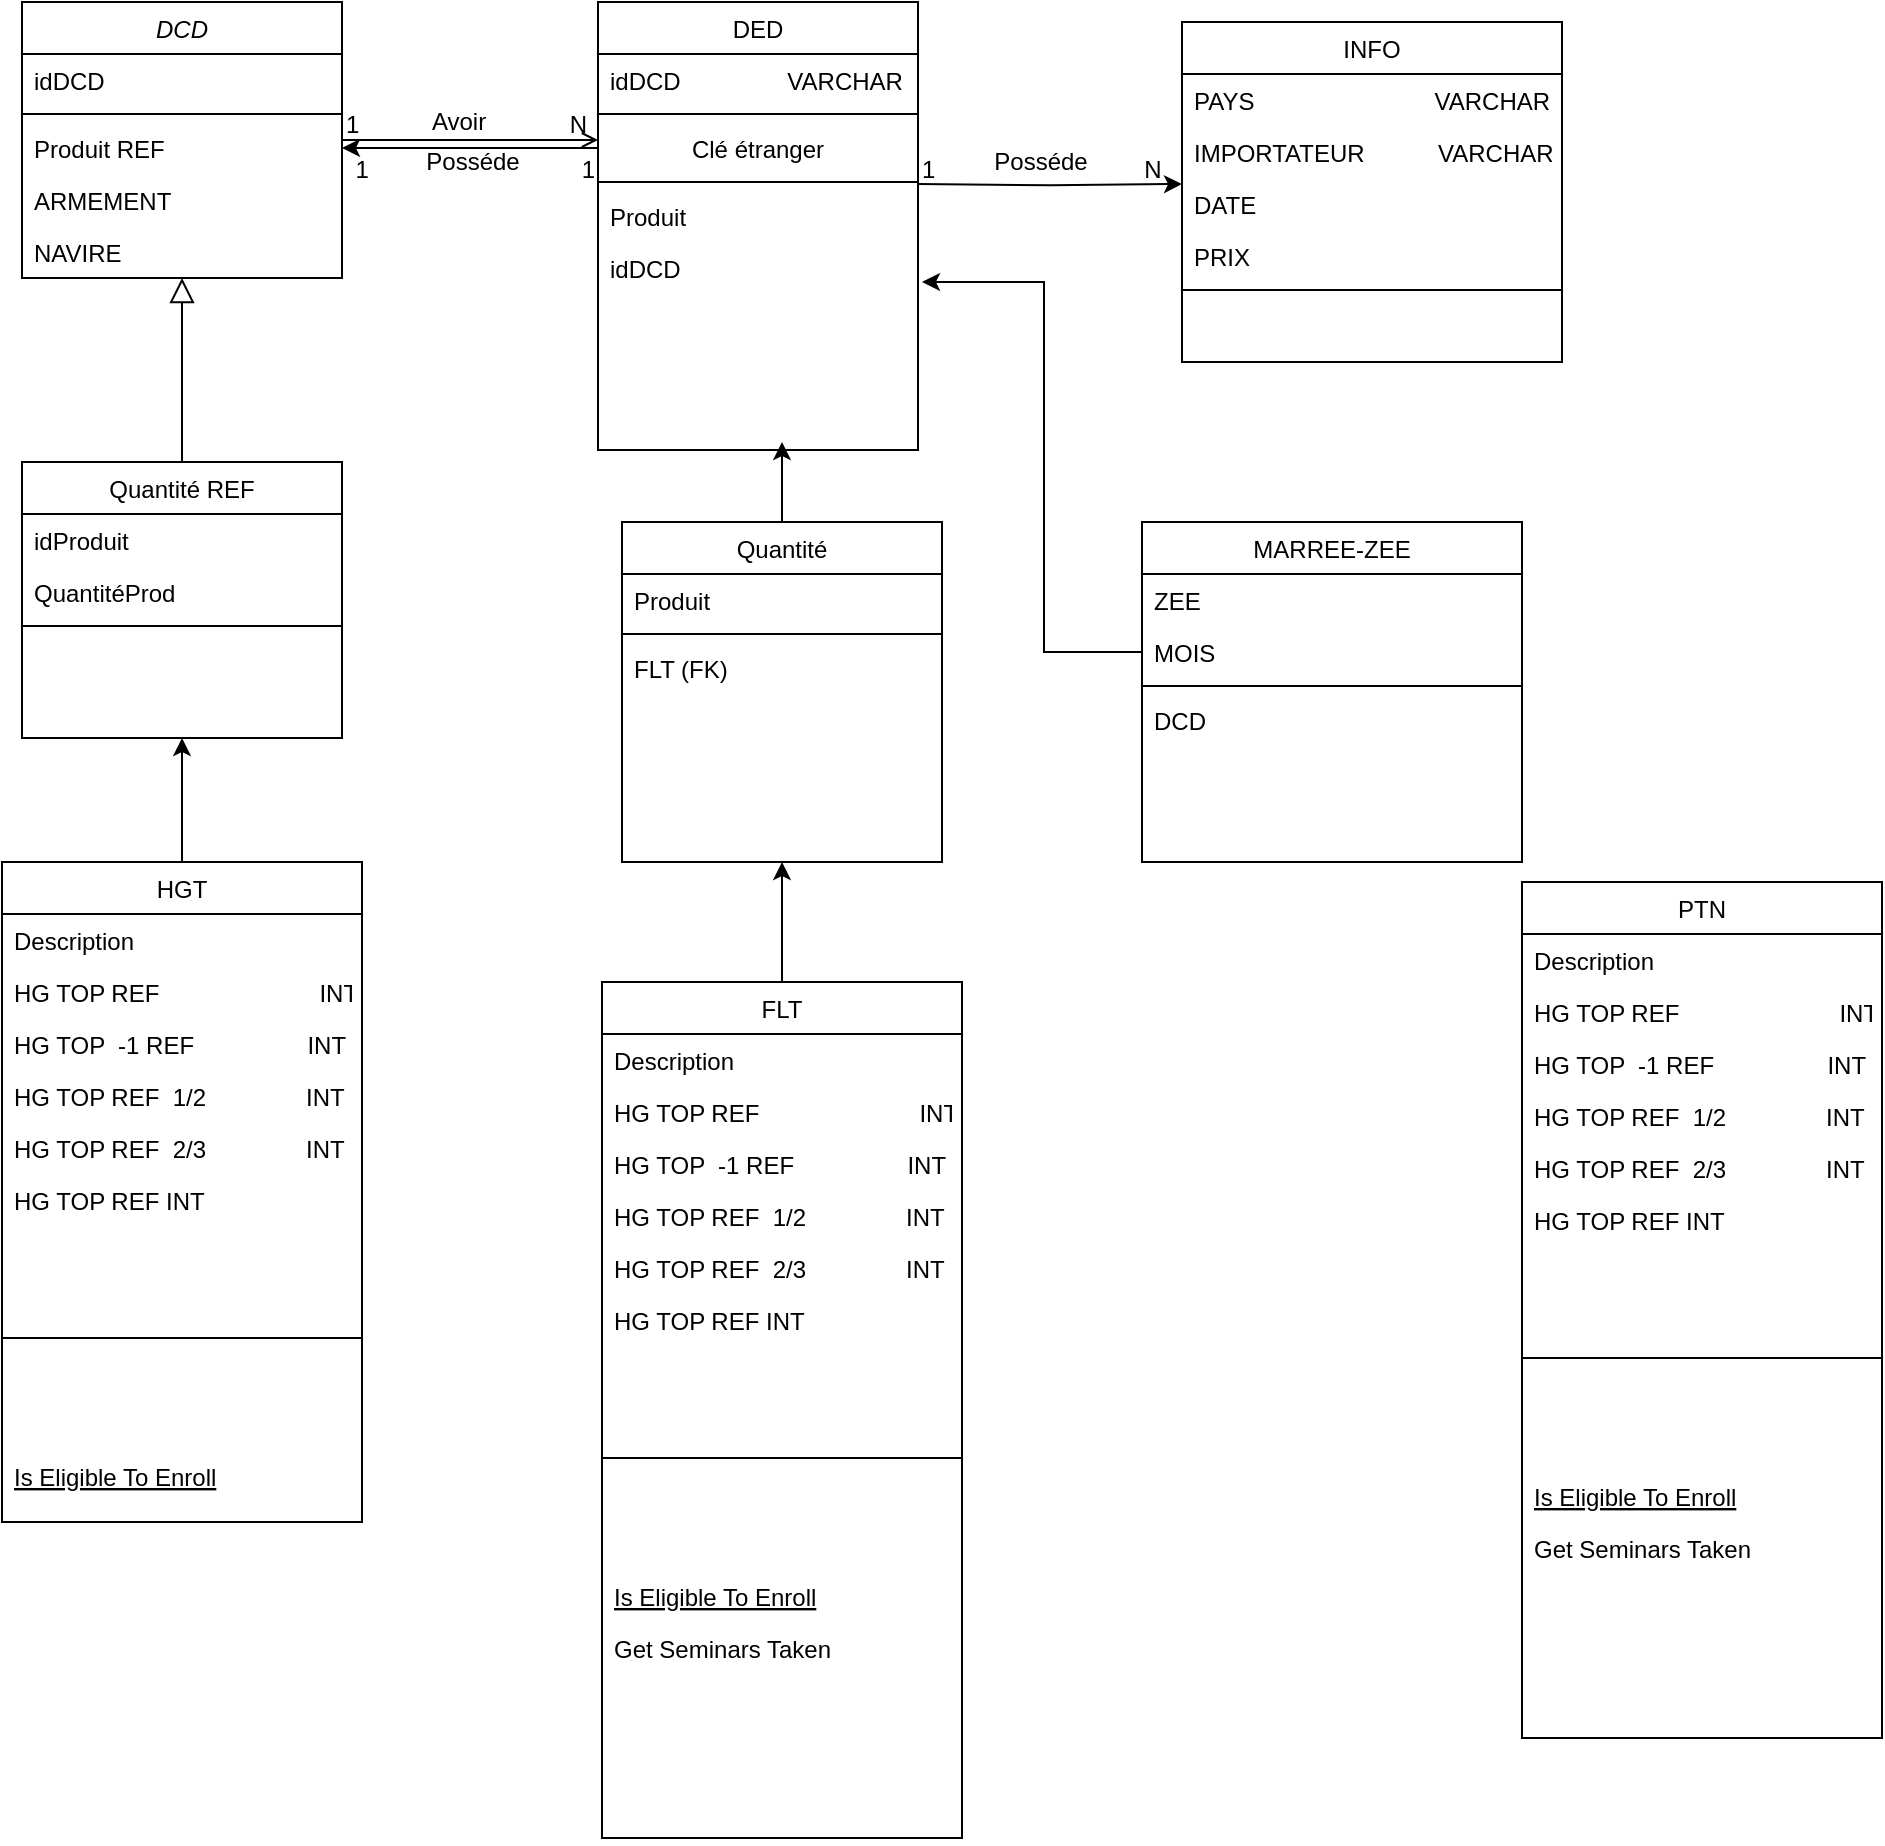<mxfile version="23.1.2" type="github">
  <diagram id="C5RBs43oDa-KdzZeNtuy" name="Page-1">
    <mxGraphModel dx="1194" dy="877" grid="1" gridSize="10" guides="1" tooltips="1" connect="1" arrows="1" fold="1" page="1" pageScale="1" pageWidth="827" pageHeight="1169" math="0" shadow="0">
      <root>
        <mxCell id="WIyWlLk6GJQsqaUBKTNV-0" />
        <mxCell id="WIyWlLk6GJQsqaUBKTNV-1" parent="WIyWlLk6GJQsqaUBKTNV-0" />
        <mxCell id="zkfFHV4jXpPFQw0GAbJ--0" value="DCD" style="swimlane;fontStyle=2;align=center;verticalAlign=top;childLayout=stackLayout;horizontal=1;startSize=26;horizontalStack=0;resizeParent=1;resizeLast=0;collapsible=1;marginBottom=0;rounded=0;shadow=0;strokeWidth=1;" parent="WIyWlLk6GJQsqaUBKTNV-1" vertex="1">
          <mxGeometry x="130" y="30" width="160" height="138" as="geometry">
            <mxRectangle x="230" y="140" width="160" height="26" as="alternateBounds" />
          </mxGeometry>
        </mxCell>
        <mxCell id="zkfFHV4jXpPFQw0GAbJ--1" value="idDCD" style="text;align=left;verticalAlign=top;spacingLeft=4;spacingRight=4;overflow=hidden;rotatable=0;points=[[0,0.5],[1,0.5]];portConstraint=eastwest;" parent="zkfFHV4jXpPFQw0GAbJ--0" vertex="1">
          <mxGeometry y="26" width="160" height="26" as="geometry" />
        </mxCell>
        <mxCell id="zkfFHV4jXpPFQw0GAbJ--4" value="" style="line;html=1;strokeWidth=1;align=left;verticalAlign=middle;spacingTop=-1;spacingLeft=3;spacingRight=3;rotatable=0;labelPosition=right;points=[];portConstraint=eastwest;" parent="zkfFHV4jXpPFQw0GAbJ--0" vertex="1">
          <mxGeometry y="52" width="160" height="8" as="geometry" />
        </mxCell>
        <mxCell id="zkfFHV4jXpPFQw0GAbJ--5" value="Produit REF" style="text;align=left;verticalAlign=top;spacingLeft=4;spacingRight=4;overflow=hidden;rotatable=0;points=[[0,0.5],[1,0.5]];portConstraint=eastwest;" parent="zkfFHV4jXpPFQw0GAbJ--0" vertex="1">
          <mxGeometry y="60" width="160" height="26" as="geometry" />
        </mxCell>
        <mxCell id="qgcwNALDDDJDEwrhftnE-55" value="ARMEMENT" style="text;align=left;verticalAlign=top;spacingLeft=4;spacingRight=4;overflow=hidden;rotatable=0;points=[[0,0.5],[1,0.5]];portConstraint=eastwest;" vertex="1" parent="zkfFHV4jXpPFQw0GAbJ--0">
          <mxGeometry y="86" width="160" height="26" as="geometry" />
        </mxCell>
        <mxCell id="qgcwNALDDDJDEwrhftnE-56" value="NAVIRE" style="text;align=left;verticalAlign=top;spacingLeft=4;spacingRight=4;overflow=hidden;rotatable=0;points=[[0,0.5],[1,0.5]];portConstraint=eastwest;" vertex="1" parent="zkfFHV4jXpPFQw0GAbJ--0">
          <mxGeometry y="112" width="160" height="26" as="geometry" />
        </mxCell>
        <mxCell id="zkfFHV4jXpPFQw0GAbJ--6" value="Quantité REF" style="swimlane;fontStyle=0;align=center;verticalAlign=top;childLayout=stackLayout;horizontal=1;startSize=26;horizontalStack=0;resizeParent=1;resizeLast=0;collapsible=1;marginBottom=0;rounded=0;shadow=0;strokeWidth=1;" parent="WIyWlLk6GJQsqaUBKTNV-1" vertex="1">
          <mxGeometry x="130" y="260" width="160" height="138" as="geometry">
            <mxRectangle x="130" y="380" width="160" height="26" as="alternateBounds" />
          </mxGeometry>
        </mxCell>
        <mxCell id="zkfFHV4jXpPFQw0GAbJ--7" value="idProduit&#xa;" style="text;align=left;verticalAlign=top;spacingLeft=4;spacingRight=4;overflow=hidden;rotatable=0;points=[[0,0.5],[1,0.5]];portConstraint=eastwest;" parent="zkfFHV4jXpPFQw0GAbJ--6" vertex="1">
          <mxGeometry y="26" width="160" height="26" as="geometry" />
        </mxCell>
        <mxCell id="qgcwNALDDDJDEwrhftnE-77" value="QuantitéProd&#xa;" style="text;align=left;verticalAlign=top;spacingLeft=4;spacingRight=4;overflow=hidden;rotatable=0;points=[[0,0.5],[1,0.5]];portConstraint=eastwest;" vertex="1" parent="zkfFHV4jXpPFQw0GAbJ--6">
          <mxGeometry y="52" width="160" height="26" as="geometry" />
        </mxCell>
        <mxCell id="zkfFHV4jXpPFQw0GAbJ--9" value="" style="line;html=1;strokeWidth=1;align=left;verticalAlign=middle;spacingTop=-1;spacingLeft=3;spacingRight=3;rotatable=0;labelPosition=right;points=[];portConstraint=eastwest;" parent="zkfFHV4jXpPFQw0GAbJ--6" vertex="1">
          <mxGeometry y="78" width="160" height="8" as="geometry" />
        </mxCell>
        <mxCell id="zkfFHV4jXpPFQw0GAbJ--12" value="" style="endArrow=block;endSize=10;endFill=0;shadow=0;strokeWidth=1;rounded=0;edgeStyle=elbowEdgeStyle;elbow=vertical;" parent="WIyWlLk6GJQsqaUBKTNV-1" source="zkfFHV4jXpPFQw0GAbJ--6" target="zkfFHV4jXpPFQw0GAbJ--0" edge="1">
          <mxGeometry width="160" relative="1" as="geometry">
            <mxPoint x="110" y="113" as="sourcePoint" />
            <mxPoint x="110" y="113" as="targetPoint" />
          </mxGeometry>
        </mxCell>
        <mxCell id="qgcwNALDDDJDEwrhftnE-39" style="edgeStyle=orthogonalEdgeStyle;rounded=0;orthogonalLoop=1;jettySize=auto;html=1;" edge="1" parent="WIyWlLk6GJQsqaUBKTNV-1" source="zkfFHV4jXpPFQw0GAbJ--13">
          <mxGeometry relative="1" as="geometry">
            <mxPoint x="510" y="250" as="targetPoint" />
          </mxGeometry>
        </mxCell>
        <mxCell id="zkfFHV4jXpPFQw0GAbJ--13" value="Quantité" style="swimlane;fontStyle=0;align=center;verticalAlign=top;childLayout=stackLayout;horizontal=1;startSize=26;horizontalStack=0;resizeParent=1;resizeLast=0;collapsible=1;marginBottom=0;rounded=0;shadow=0;strokeWidth=1;" parent="WIyWlLk6GJQsqaUBKTNV-1" vertex="1">
          <mxGeometry x="430" y="290" width="160" height="170" as="geometry">
            <mxRectangle x="340" y="380" width="170" height="26" as="alternateBounds" />
          </mxGeometry>
        </mxCell>
        <mxCell id="zkfFHV4jXpPFQw0GAbJ--14" value="Produit" style="text;align=left;verticalAlign=top;spacingLeft=4;spacingRight=4;overflow=hidden;rotatable=0;points=[[0,0.5],[1,0.5]];portConstraint=eastwest;" parent="zkfFHV4jXpPFQw0GAbJ--13" vertex="1">
          <mxGeometry y="26" width="160" height="26" as="geometry" />
        </mxCell>
        <mxCell id="zkfFHV4jXpPFQw0GAbJ--15" value="" style="line;html=1;strokeWidth=1;align=left;verticalAlign=middle;spacingTop=-1;spacingLeft=3;spacingRight=3;rotatable=0;labelPosition=right;points=[];portConstraint=eastwest;" parent="zkfFHV4jXpPFQw0GAbJ--13" vertex="1">
          <mxGeometry y="52" width="160" height="8" as="geometry" />
        </mxCell>
        <mxCell id="qgcwNALDDDJDEwrhftnE-46" value="FLT (FK)" style="text;align=left;verticalAlign=top;spacingLeft=4;spacingRight=4;overflow=hidden;rotatable=0;points=[[0,0.5],[1,0.5]];portConstraint=eastwest;" vertex="1" parent="zkfFHV4jXpPFQw0GAbJ--13">
          <mxGeometry y="60" width="160" height="26" as="geometry" />
        </mxCell>
        <mxCell id="zkfFHV4jXpPFQw0GAbJ--17" value="DED" style="swimlane;fontStyle=0;align=center;verticalAlign=top;childLayout=stackLayout;horizontal=1;startSize=26;horizontalStack=0;resizeParent=1;resizeLast=0;collapsible=1;marginBottom=0;rounded=0;shadow=0;strokeWidth=1;" parent="WIyWlLk6GJQsqaUBKTNV-1" vertex="1">
          <mxGeometry x="418" y="30" width="160" height="224" as="geometry">
            <mxRectangle x="550" y="140" width="160" height="26" as="alternateBounds" />
          </mxGeometry>
        </mxCell>
        <mxCell id="zkfFHV4jXpPFQw0GAbJ--18" value="idDCD                VARCHAR" style="text;align=left;verticalAlign=top;spacingLeft=4;spacingRight=4;overflow=hidden;rotatable=0;points=[[0,0.5],[1,0.5]];portConstraint=eastwest;" parent="zkfFHV4jXpPFQw0GAbJ--17" vertex="1">
          <mxGeometry y="26" width="160" height="26" as="geometry" />
        </mxCell>
        <mxCell id="qgcwNALDDDJDEwrhftnE-44" style="edgeStyle=orthogonalEdgeStyle;rounded=0;orthogonalLoop=1;jettySize=auto;html=1;" edge="1" parent="zkfFHV4jXpPFQw0GAbJ--17">
          <mxGeometry relative="1" as="geometry">
            <mxPoint x="292" y="91" as="targetPoint" />
            <mxPoint x="160" y="91.059" as="sourcePoint" />
          </mxGeometry>
        </mxCell>
        <mxCell id="zkfFHV4jXpPFQw0GAbJ--23" value="" style="line;html=1;strokeWidth=1;align=left;verticalAlign=middle;spacingTop=-1;spacingLeft=3;spacingRight=3;rotatable=0;labelPosition=right;points=[];portConstraint=eastwest;" parent="zkfFHV4jXpPFQw0GAbJ--17" vertex="1">
          <mxGeometry y="52" width="160" height="8" as="geometry" />
        </mxCell>
        <mxCell id="zkfFHV4jXpPFQw0GAbJ--24" value="Clé étranger" style="text;align=center;verticalAlign=top;spacingLeft=4;spacingRight=4;overflow=hidden;rotatable=0;points=[[0,0.5],[1,0.5]];portConstraint=eastwest;" parent="zkfFHV4jXpPFQw0GAbJ--17" vertex="1">
          <mxGeometry y="60" width="160" height="26" as="geometry" />
        </mxCell>
        <mxCell id="qgcwNALDDDJDEwrhftnE-45" value="" style="line;html=1;strokeWidth=1;align=left;verticalAlign=middle;spacingTop=-1;spacingLeft=3;spacingRight=3;rotatable=0;labelPosition=right;points=[];portConstraint=eastwest;" vertex="1" parent="zkfFHV4jXpPFQw0GAbJ--17">
          <mxGeometry y="86" width="160" height="8" as="geometry" />
        </mxCell>
        <mxCell id="zkfFHV4jXpPFQw0GAbJ--25" value="Produit" style="text;align=left;verticalAlign=top;spacingLeft=4;spacingRight=4;overflow=hidden;rotatable=0;points=[[0,0.5],[1,0.5]];portConstraint=eastwest;" parent="zkfFHV4jXpPFQw0GAbJ--17" vertex="1">
          <mxGeometry y="94" width="160" height="26" as="geometry" />
        </mxCell>
        <mxCell id="qgcwNALDDDJDEwrhftnE-47" value="idDCD" style="text;align=left;verticalAlign=top;spacingLeft=4;spacingRight=4;overflow=hidden;rotatable=0;points=[[0,0.5],[1,0.5]];portConstraint=eastwest;" vertex="1" parent="zkfFHV4jXpPFQw0GAbJ--17">
          <mxGeometry y="120" width="160" height="26" as="geometry" />
        </mxCell>
        <mxCell id="zkfFHV4jXpPFQw0GAbJ--26" value="" style="endArrow=open;shadow=0;strokeWidth=1;rounded=0;endFill=1;edgeStyle=elbowEdgeStyle;elbow=vertical;" parent="WIyWlLk6GJQsqaUBKTNV-1" source="zkfFHV4jXpPFQw0GAbJ--0" target="zkfFHV4jXpPFQw0GAbJ--17" edge="1">
          <mxGeometry x="0.5" y="41" relative="1" as="geometry">
            <mxPoint x="290" y="102" as="sourcePoint" />
            <mxPoint x="450" y="102" as="targetPoint" />
            <mxPoint x="-40" y="32" as="offset" />
          </mxGeometry>
        </mxCell>
        <mxCell id="zkfFHV4jXpPFQw0GAbJ--27" value="1" style="resizable=0;align=left;verticalAlign=bottom;labelBackgroundColor=none;fontSize=12;" parent="zkfFHV4jXpPFQw0GAbJ--26" connectable="0" vertex="1">
          <mxGeometry x="-1" relative="1" as="geometry">
            <mxPoint y="1" as="offset" />
          </mxGeometry>
        </mxCell>
        <mxCell id="zkfFHV4jXpPFQw0GAbJ--28" value="N" style="resizable=0;align=right;verticalAlign=bottom;labelBackgroundColor=none;fontSize=12;" parent="zkfFHV4jXpPFQw0GAbJ--26" connectable="0" vertex="1">
          <mxGeometry x="1" relative="1" as="geometry">
            <mxPoint x="-4" y="1" as="offset" />
          </mxGeometry>
        </mxCell>
        <mxCell id="zkfFHV4jXpPFQw0GAbJ--29" value="Avoir" style="text;html=1;resizable=0;points=[];;align=center;verticalAlign=middle;labelBackgroundColor=none;rounded=0;shadow=0;strokeWidth=1;fontSize=12;" parent="zkfFHV4jXpPFQw0GAbJ--26" vertex="1" connectable="0">
          <mxGeometry x="0.5" y="49" relative="1" as="geometry">
            <mxPoint x="-38" y="40" as="offset" />
          </mxGeometry>
        </mxCell>
        <mxCell id="qgcwNALDDDJDEwrhftnE-63" style="edgeStyle=orthogonalEdgeStyle;rounded=0;orthogonalLoop=1;jettySize=auto;html=1;entryX=0.5;entryY=1;entryDx=0;entryDy=0;" edge="1" parent="WIyWlLk6GJQsqaUBKTNV-1" source="qgcwNALDDDJDEwrhftnE-0" target="zkfFHV4jXpPFQw0GAbJ--6">
          <mxGeometry relative="1" as="geometry" />
        </mxCell>
        <mxCell id="qgcwNALDDDJDEwrhftnE-0" value="HGT" style="swimlane;fontStyle=0;align=center;verticalAlign=top;childLayout=stackLayout;horizontal=1;startSize=26;horizontalStack=0;resizeParent=1;resizeLast=0;collapsible=1;marginBottom=0;rounded=0;shadow=0;strokeWidth=1;" vertex="1" parent="WIyWlLk6GJQsqaUBKTNV-1">
          <mxGeometry x="120" y="460" width="180" height="330" as="geometry">
            <mxRectangle x="130" y="380" width="160" height="26" as="alternateBounds" />
          </mxGeometry>
        </mxCell>
        <mxCell id="qgcwNALDDDJDEwrhftnE-1" value="Description" style="text;align=left;verticalAlign=top;spacingLeft=4;spacingRight=4;overflow=hidden;rotatable=0;points=[[0,0.5],[1,0.5]];portConstraint=eastwest;" vertex="1" parent="qgcwNALDDDJDEwrhftnE-0">
          <mxGeometry y="26" width="180" height="26" as="geometry" />
        </mxCell>
        <mxCell id="qgcwNALDDDJDEwrhftnE-2" value="HG TOP REF                        INT" style="text;align=left;verticalAlign=top;spacingLeft=4;spacingRight=4;overflow=hidden;rotatable=0;points=[[0,0.5],[1,0.5]];portConstraint=eastwest;rounded=0;shadow=0;html=0;" vertex="1" parent="qgcwNALDDDJDEwrhftnE-0">
          <mxGeometry y="52" width="180" height="26" as="geometry" />
        </mxCell>
        <mxCell id="qgcwNALDDDJDEwrhftnE-10" value="HG TOP  -1 REF                 INT" style="text;align=left;verticalAlign=top;spacingLeft=4;spacingRight=4;overflow=hidden;rotatable=0;points=[[0,0.5],[1,0.5]];portConstraint=eastwest;rounded=0;shadow=0;html=0;" vertex="1" parent="qgcwNALDDDJDEwrhftnE-0">
          <mxGeometry y="78" width="180" height="26" as="geometry" />
        </mxCell>
        <mxCell id="qgcwNALDDDJDEwrhftnE-11" value="HG TOP REF  1/2               INT" style="text;align=left;verticalAlign=top;spacingLeft=4;spacingRight=4;overflow=hidden;rotatable=0;points=[[0,0.5],[1,0.5]];portConstraint=eastwest;rounded=0;shadow=0;html=0;" vertex="1" parent="qgcwNALDDDJDEwrhftnE-0">
          <mxGeometry y="104" width="180" height="26" as="geometry" />
        </mxCell>
        <mxCell id="qgcwNALDDDJDEwrhftnE-12" value="HG TOP REF  2/3               INT" style="text;align=left;verticalAlign=top;spacingLeft=4;spacingRight=4;overflow=hidden;rotatable=0;points=[[0,0.5],[1,0.5]];portConstraint=eastwest;rounded=0;shadow=0;html=0;" vertex="1" parent="qgcwNALDDDJDEwrhftnE-0">
          <mxGeometry y="130" width="180" height="26" as="geometry" />
        </mxCell>
        <mxCell id="qgcwNALDDDJDEwrhftnE-13" value="HG TOP REF INT" style="text;align=left;verticalAlign=top;spacingLeft=4;spacingRight=4;overflow=hidden;rotatable=0;points=[[0,0.5],[1,0.5]];portConstraint=eastwest;rounded=0;shadow=0;html=0;" vertex="1" parent="qgcwNALDDDJDEwrhftnE-0">
          <mxGeometry y="156" width="180" height="26" as="geometry" />
        </mxCell>
        <mxCell id="qgcwNALDDDJDEwrhftnE-3" value="" style="line;html=1;strokeWidth=1;align=left;verticalAlign=middle;spacingTop=-1;spacingLeft=3;spacingRight=3;rotatable=0;labelPosition=right;points=[];portConstraint=eastwest;" vertex="1" parent="qgcwNALDDDJDEwrhftnE-0">
          <mxGeometry y="182" width="180" height="112" as="geometry" />
        </mxCell>
        <mxCell id="qgcwNALDDDJDEwrhftnE-4" value="Is Eligible To Enroll" style="text;align=left;verticalAlign=top;spacingLeft=4;spacingRight=4;overflow=hidden;rotatable=0;points=[[0,0.5],[1,0.5]];portConstraint=eastwest;fontStyle=4" vertex="1" parent="qgcwNALDDDJDEwrhftnE-0">
          <mxGeometry y="294" width="180" height="26" as="geometry" />
        </mxCell>
        <mxCell id="qgcwNALDDDJDEwrhftnE-42" style="edgeStyle=orthogonalEdgeStyle;rounded=0;orthogonalLoop=1;jettySize=auto;html=1;entryX=0.5;entryY=1;entryDx=0;entryDy=0;" edge="1" parent="WIyWlLk6GJQsqaUBKTNV-1" source="qgcwNALDDDJDEwrhftnE-15" target="zkfFHV4jXpPFQw0GAbJ--13">
          <mxGeometry relative="1" as="geometry" />
        </mxCell>
        <mxCell id="qgcwNALDDDJDEwrhftnE-15" value="FLT" style="swimlane;fontStyle=0;align=center;verticalAlign=top;childLayout=stackLayout;horizontal=1;startSize=26;horizontalStack=0;resizeParent=1;resizeLast=0;collapsible=1;marginBottom=0;rounded=0;shadow=0;strokeWidth=1;" vertex="1" parent="WIyWlLk6GJQsqaUBKTNV-1">
          <mxGeometry x="420" y="520" width="180" height="428" as="geometry">
            <mxRectangle x="130" y="380" width="160" height="26" as="alternateBounds" />
          </mxGeometry>
        </mxCell>
        <mxCell id="qgcwNALDDDJDEwrhftnE-16" value="Description" style="text;align=left;verticalAlign=top;spacingLeft=4;spacingRight=4;overflow=hidden;rotatable=0;points=[[0,0.5],[1,0.5]];portConstraint=eastwest;" vertex="1" parent="qgcwNALDDDJDEwrhftnE-15">
          <mxGeometry y="26" width="180" height="26" as="geometry" />
        </mxCell>
        <mxCell id="qgcwNALDDDJDEwrhftnE-17" value="HG TOP REF                        INT" style="text;align=left;verticalAlign=top;spacingLeft=4;spacingRight=4;overflow=hidden;rotatable=0;points=[[0,0.5],[1,0.5]];portConstraint=eastwest;rounded=0;shadow=0;html=0;" vertex="1" parent="qgcwNALDDDJDEwrhftnE-15">
          <mxGeometry y="52" width="180" height="26" as="geometry" />
        </mxCell>
        <mxCell id="qgcwNALDDDJDEwrhftnE-18" value="HG TOP  -1 REF                 INT" style="text;align=left;verticalAlign=top;spacingLeft=4;spacingRight=4;overflow=hidden;rotatable=0;points=[[0,0.5],[1,0.5]];portConstraint=eastwest;rounded=0;shadow=0;html=0;" vertex="1" parent="qgcwNALDDDJDEwrhftnE-15">
          <mxGeometry y="78" width="180" height="26" as="geometry" />
        </mxCell>
        <mxCell id="qgcwNALDDDJDEwrhftnE-19" value="HG TOP REF  1/2               INT" style="text;align=left;verticalAlign=top;spacingLeft=4;spacingRight=4;overflow=hidden;rotatable=0;points=[[0,0.5],[1,0.5]];portConstraint=eastwest;rounded=0;shadow=0;html=0;" vertex="1" parent="qgcwNALDDDJDEwrhftnE-15">
          <mxGeometry y="104" width="180" height="26" as="geometry" />
        </mxCell>
        <mxCell id="qgcwNALDDDJDEwrhftnE-20" value="HG TOP REF  2/3               INT" style="text;align=left;verticalAlign=top;spacingLeft=4;spacingRight=4;overflow=hidden;rotatable=0;points=[[0,0.5],[1,0.5]];portConstraint=eastwest;rounded=0;shadow=0;html=0;" vertex="1" parent="qgcwNALDDDJDEwrhftnE-15">
          <mxGeometry y="130" width="180" height="26" as="geometry" />
        </mxCell>
        <mxCell id="qgcwNALDDDJDEwrhftnE-21" value="HG TOP REF INT" style="text;align=left;verticalAlign=top;spacingLeft=4;spacingRight=4;overflow=hidden;rotatable=0;points=[[0,0.5],[1,0.5]];portConstraint=eastwest;rounded=0;shadow=0;html=0;" vertex="1" parent="qgcwNALDDDJDEwrhftnE-15">
          <mxGeometry y="156" width="180" height="26" as="geometry" />
        </mxCell>
        <mxCell id="qgcwNALDDDJDEwrhftnE-22" value="" style="line;html=1;strokeWidth=1;align=left;verticalAlign=middle;spacingTop=-1;spacingLeft=3;spacingRight=3;rotatable=0;labelPosition=right;points=[];portConstraint=eastwest;" vertex="1" parent="qgcwNALDDDJDEwrhftnE-15">
          <mxGeometry y="182" width="180" height="112" as="geometry" />
        </mxCell>
        <mxCell id="qgcwNALDDDJDEwrhftnE-23" value="Is Eligible To Enroll" style="text;align=left;verticalAlign=top;spacingLeft=4;spacingRight=4;overflow=hidden;rotatable=0;points=[[0,0.5],[1,0.5]];portConstraint=eastwest;fontStyle=4" vertex="1" parent="qgcwNALDDDJDEwrhftnE-15">
          <mxGeometry y="294" width="180" height="26" as="geometry" />
        </mxCell>
        <mxCell id="qgcwNALDDDJDEwrhftnE-5" value="Get Seminars Taken" style="text;align=left;verticalAlign=top;spacingLeft=4;spacingRight=4;overflow=hidden;rotatable=0;points=[[0,0.5],[1,0.5]];portConstraint=eastwest;" vertex="1" parent="qgcwNALDDDJDEwrhftnE-15">
          <mxGeometry y="320" width="180" height="108" as="geometry" />
        </mxCell>
        <mxCell id="qgcwNALDDDJDEwrhftnE-24" value="PTN" style="swimlane;fontStyle=0;align=center;verticalAlign=top;childLayout=stackLayout;horizontal=1;startSize=26;horizontalStack=0;resizeParent=1;resizeLast=0;collapsible=1;marginBottom=0;rounded=0;shadow=0;strokeWidth=1;" vertex="1" parent="WIyWlLk6GJQsqaUBKTNV-1">
          <mxGeometry x="880" y="470" width="180" height="428" as="geometry">
            <mxRectangle x="130" y="380" width="160" height="26" as="alternateBounds" />
          </mxGeometry>
        </mxCell>
        <mxCell id="qgcwNALDDDJDEwrhftnE-25" value="Description" style="text;align=left;verticalAlign=top;spacingLeft=4;spacingRight=4;overflow=hidden;rotatable=0;points=[[0,0.5],[1,0.5]];portConstraint=eastwest;" vertex="1" parent="qgcwNALDDDJDEwrhftnE-24">
          <mxGeometry y="26" width="180" height="26" as="geometry" />
        </mxCell>
        <mxCell id="qgcwNALDDDJDEwrhftnE-26" value="HG TOP REF                        INT" style="text;align=left;verticalAlign=top;spacingLeft=4;spacingRight=4;overflow=hidden;rotatable=0;points=[[0,0.5],[1,0.5]];portConstraint=eastwest;rounded=0;shadow=0;html=0;" vertex="1" parent="qgcwNALDDDJDEwrhftnE-24">
          <mxGeometry y="52" width="180" height="26" as="geometry" />
        </mxCell>
        <mxCell id="qgcwNALDDDJDEwrhftnE-27" value="HG TOP  -1 REF                 INT" style="text;align=left;verticalAlign=top;spacingLeft=4;spacingRight=4;overflow=hidden;rotatable=0;points=[[0,0.5],[1,0.5]];portConstraint=eastwest;rounded=0;shadow=0;html=0;" vertex="1" parent="qgcwNALDDDJDEwrhftnE-24">
          <mxGeometry y="78" width="180" height="26" as="geometry" />
        </mxCell>
        <mxCell id="qgcwNALDDDJDEwrhftnE-28" value="HG TOP REF  1/2               INT" style="text;align=left;verticalAlign=top;spacingLeft=4;spacingRight=4;overflow=hidden;rotatable=0;points=[[0,0.5],[1,0.5]];portConstraint=eastwest;rounded=0;shadow=0;html=0;" vertex="1" parent="qgcwNALDDDJDEwrhftnE-24">
          <mxGeometry y="104" width="180" height="26" as="geometry" />
        </mxCell>
        <mxCell id="qgcwNALDDDJDEwrhftnE-29" value="HG TOP REF  2/3               INT" style="text;align=left;verticalAlign=top;spacingLeft=4;spacingRight=4;overflow=hidden;rotatable=0;points=[[0,0.5],[1,0.5]];portConstraint=eastwest;rounded=0;shadow=0;html=0;" vertex="1" parent="qgcwNALDDDJDEwrhftnE-24">
          <mxGeometry y="130" width="180" height="26" as="geometry" />
        </mxCell>
        <mxCell id="qgcwNALDDDJDEwrhftnE-30" value="HG TOP REF INT" style="text;align=left;verticalAlign=top;spacingLeft=4;spacingRight=4;overflow=hidden;rotatable=0;points=[[0,0.5],[1,0.5]];portConstraint=eastwest;rounded=0;shadow=0;html=0;" vertex="1" parent="qgcwNALDDDJDEwrhftnE-24">
          <mxGeometry y="156" width="180" height="26" as="geometry" />
        </mxCell>
        <mxCell id="qgcwNALDDDJDEwrhftnE-31" value="" style="line;html=1;strokeWidth=1;align=left;verticalAlign=middle;spacingTop=-1;spacingLeft=3;spacingRight=3;rotatable=0;labelPosition=right;points=[];portConstraint=eastwest;" vertex="1" parent="qgcwNALDDDJDEwrhftnE-24">
          <mxGeometry y="182" width="180" height="112" as="geometry" />
        </mxCell>
        <mxCell id="qgcwNALDDDJDEwrhftnE-32" value="Is Eligible To Enroll" style="text;align=left;verticalAlign=top;spacingLeft=4;spacingRight=4;overflow=hidden;rotatable=0;points=[[0,0.5],[1,0.5]];portConstraint=eastwest;fontStyle=4" vertex="1" parent="qgcwNALDDDJDEwrhftnE-24">
          <mxGeometry y="294" width="180" height="26" as="geometry" />
        </mxCell>
        <mxCell id="qgcwNALDDDJDEwrhftnE-33" value="Get Seminars Taken" style="text;align=left;verticalAlign=top;spacingLeft=4;spacingRight=4;overflow=hidden;rotatable=0;points=[[0,0.5],[1,0.5]];portConstraint=eastwest;" vertex="1" parent="qgcwNALDDDJDEwrhftnE-24">
          <mxGeometry y="320" width="180" height="108" as="geometry" />
        </mxCell>
        <mxCell id="qgcwNALDDDJDEwrhftnE-35" value="INFO" style="swimlane;fontStyle=0;align=center;verticalAlign=top;childLayout=stackLayout;horizontal=1;startSize=26;horizontalStack=0;resizeParent=1;resizeLast=0;collapsible=1;marginBottom=0;rounded=0;shadow=0;strokeWidth=1;" vertex="1" parent="WIyWlLk6GJQsqaUBKTNV-1">
          <mxGeometry x="710" y="40" width="190" height="170" as="geometry">
            <mxRectangle x="340" y="380" width="170" height="26" as="alternateBounds" />
          </mxGeometry>
        </mxCell>
        <mxCell id="qgcwNALDDDJDEwrhftnE-36" value="PAYS                           VARCHAR" style="text;align=left;verticalAlign=top;spacingLeft=4;spacingRight=4;overflow=hidden;rotatable=0;points=[[0,0.5],[1,0.5]];portConstraint=eastwest;" vertex="1" parent="qgcwNALDDDJDEwrhftnE-35">
          <mxGeometry y="26" width="190" height="26" as="geometry" />
        </mxCell>
        <mxCell id="qgcwNALDDDJDEwrhftnE-38" value="IMPORTATEUR           VARCHAR" style="text;align=left;verticalAlign=top;spacingLeft=4;spacingRight=4;overflow=hidden;rotatable=0;points=[[0,0.5],[1,0.5]];portConstraint=eastwest;" vertex="1" parent="qgcwNALDDDJDEwrhftnE-35">
          <mxGeometry y="52" width="190" height="26" as="geometry" />
        </mxCell>
        <mxCell id="qgcwNALDDDJDEwrhftnE-41" value="DATE" style="text;align=left;verticalAlign=top;spacingLeft=4;spacingRight=4;overflow=hidden;rotatable=0;points=[[0,0.5],[1,0.5]];portConstraint=eastwest;" vertex="1" parent="qgcwNALDDDJDEwrhftnE-35">
          <mxGeometry y="78" width="190" height="26" as="geometry" />
        </mxCell>
        <mxCell id="qgcwNALDDDJDEwrhftnE-40" value="PRIX" style="text;align=left;verticalAlign=top;spacingLeft=4;spacingRight=4;overflow=hidden;rotatable=0;points=[[0,0.5],[1,0.5]];portConstraint=eastwest;" vertex="1" parent="qgcwNALDDDJDEwrhftnE-35">
          <mxGeometry y="104" width="190" height="26" as="geometry" />
        </mxCell>
        <mxCell id="qgcwNALDDDJDEwrhftnE-37" value="" style="line;html=1;strokeWidth=1;align=left;verticalAlign=middle;spacingTop=-1;spacingLeft=3;spacingRight=3;rotatable=0;labelPosition=right;points=[];portConstraint=eastwest;" vertex="1" parent="qgcwNALDDDJDEwrhftnE-35">
          <mxGeometry y="130" width="190" height="8" as="geometry" />
        </mxCell>
        <mxCell id="qgcwNALDDDJDEwrhftnE-48" value="MARREE-ZEE" style="swimlane;fontStyle=0;align=center;verticalAlign=top;childLayout=stackLayout;horizontal=1;startSize=26;horizontalStack=0;resizeParent=1;resizeLast=0;collapsible=1;marginBottom=0;rounded=0;shadow=0;strokeWidth=1;" vertex="1" parent="WIyWlLk6GJQsqaUBKTNV-1">
          <mxGeometry x="690" y="290" width="190" height="170" as="geometry">
            <mxRectangle x="340" y="380" width="170" height="26" as="alternateBounds" />
          </mxGeometry>
        </mxCell>
        <mxCell id="qgcwNALDDDJDEwrhftnE-49" value="ZEE" style="text;align=left;verticalAlign=top;spacingLeft=4;spacingRight=4;overflow=hidden;rotatable=0;points=[[0,0.5],[1,0.5]];portConstraint=eastwest;" vertex="1" parent="qgcwNALDDDJDEwrhftnE-48">
          <mxGeometry y="26" width="190" height="26" as="geometry" />
        </mxCell>
        <mxCell id="qgcwNALDDDJDEwrhftnE-78" style="edgeStyle=orthogonalEdgeStyle;rounded=0;orthogonalLoop=1;jettySize=auto;html=1;exitX=0;exitY=0.5;exitDx=0;exitDy=0;" edge="1" parent="qgcwNALDDDJDEwrhftnE-48" source="qgcwNALDDDJDEwrhftnE-50">
          <mxGeometry relative="1" as="geometry">
            <mxPoint x="-110" y="-120" as="targetPoint" />
            <Array as="points">
              <mxPoint x="-49" y="65" />
              <mxPoint x="-49" y="-120" />
              <mxPoint x="-110" y="-120" />
            </Array>
          </mxGeometry>
        </mxCell>
        <mxCell id="qgcwNALDDDJDEwrhftnE-50" value="MOIS" style="text;align=left;verticalAlign=top;spacingLeft=4;spacingRight=4;overflow=hidden;rotatable=0;points=[[0,0.5],[1,0.5]];portConstraint=eastwest;" vertex="1" parent="qgcwNALDDDJDEwrhftnE-48">
          <mxGeometry y="52" width="190" height="26" as="geometry" />
        </mxCell>
        <mxCell id="qgcwNALDDDJDEwrhftnE-53" value="" style="line;html=1;strokeWidth=1;align=left;verticalAlign=middle;spacingTop=-1;spacingLeft=3;spacingRight=3;rotatable=0;labelPosition=right;points=[];portConstraint=eastwest;" vertex="1" parent="qgcwNALDDDJDEwrhftnE-48">
          <mxGeometry y="78" width="190" height="8" as="geometry" />
        </mxCell>
        <mxCell id="qgcwNALDDDJDEwrhftnE-54" value="DCD" style="text;align=left;verticalAlign=top;spacingLeft=4;spacingRight=4;overflow=hidden;rotatable=0;points=[[0,0.5],[1,0.5]];portConstraint=eastwest;" vertex="1" parent="qgcwNALDDDJDEwrhftnE-48">
          <mxGeometry y="86" width="190" height="26" as="geometry" />
        </mxCell>
        <mxCell id="qgcwNALDDDJDEwrhftnE-60" value="1" style="resizable=0;align=left;verticalAlign=bottom;labelBackgroundColor=none;fontSize=12;" connectable="0" vertex="1" parent="WIyWlLk6GJQsqaUBKTNV-1">
          <mxGeometry x="580" y="122.588" as="geometry">
            <mxPoint x="-2" as="offset" />
          </mxGeometry>
        </mxCell>
        <mxCell id="qgcwNALDDDJDEwrhftnE-61" value="N" style="resizable=0;align=right;verticalAlign=bottom;labelBackgroundColor=none;fontSize=12;" connectable="0" vertex="1" parent="WIyWlLk6GJQsqaUBKTNV-1">
          <mxGeometry x="701.235" y="122.588" as="geometry" />
        </mxCell>
        <mxCell id="qgcwNALDDDJDEwrhftnE-62" value="Posséde" style="text;html=1;resizable=0;points=[];;align=center;verticalAlign=middle;labelBackgroundColor=none;rounded=0;shadow=0;strokeWidth=1;fontSize=12;" vertex="1" connectable="0" parent="WIyWlLk6GJQsqaUBKTNV-1">
          <mxGeometry x="638.471" y="109.588" as="geometry" />
        </mxCell>
        <mxCell id="qgcwNALDDDJDEwrhftnE-64" style="edgeStyle=orthogonalEdgeStyle;rounded=0;orthogonalLoop=1;jettySize=auto;html=1;exitX=0;exitY=0.5;exitDx=0;exitDy=0;entryX=1;entryY=0.5;entryDx=0;entryDy=0;" edge="1" parent="WIyWlLk6GJQsqaUBKTNV-1" source="zkfFHV4jXpPFQw0GAbJ--24" target="zkfFHV4jXpPFQw0GAbJ--5">
          <mxGeometry relative="1" as="geometry" />
        </mxCell>
        <mxCell id="qgcwNALDDDJDEwrhftnE-71" value="1" style="resizable=0;align=left;verticalAlign=bottom;labelBackgroundColor=none;fontSize=12;" connectable="0" vertex="1" parent="WIyWlLk6GJQsqaUBKTNV-1">
          <mxGeometry x="296.76" y="122.588" as="geometry">
            <mxPoint x="-2" as="offset" />
          </mxGeometry>
        </mxCell>
        <mxCell id="qgcwNALDDDJDEwrhftnE-72" value="1" style="resizable=0;align=right;verticalAlign=bottom;labelBackgroundColor=none;fontSize=12;" connectable="0" vertex="1" parent="WIyWlLk6GJQsqaUBKTNV-1">
          <mxGeometry x="417.995" y="122.588" as="geometry" />
        </mxCell>
        <mxCell id="qgcwNALDDDJDEwrhftnE-73" value="Posséde" style="text;html=1;resizable=0;points=[];;align=center;verticalAlign=middle;labelBackgroundColor=none;rounded=0;shadow=0;strokeWidth=1;fontSize=12;" vertex="1" connectable="0" parent="WIyWlLk6GJQsqaUBKTNV-1">
          <mxGeometry x="355.231" y="109.588" as="geometry" />
        </mxCell>
      </root>
    </mxGraphModel>
  </diagram>
</mxfile>
